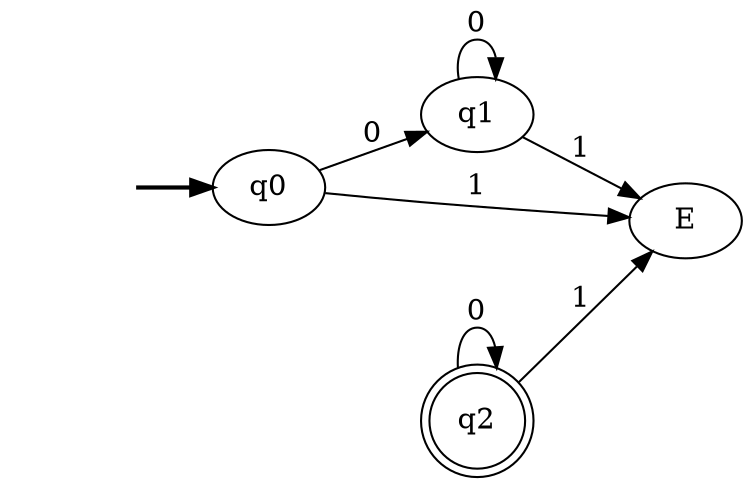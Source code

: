 digraph { 
rankdir=LR; 
fake [style=invisible] 
fake -> q0 [style=bold] 
q0 [root=true] 
q1 
q2 [shape=doublecircle] 
q1 -> q1 [ label = 0 ];
q1 -> E [ label = 1 ];
q2 -> q2 [ label = 0 ];
q2 -> E [ label = 1 ];
q0 -> q1 [ label = 0 ];
q0 -> E [ label = 1 ];
}